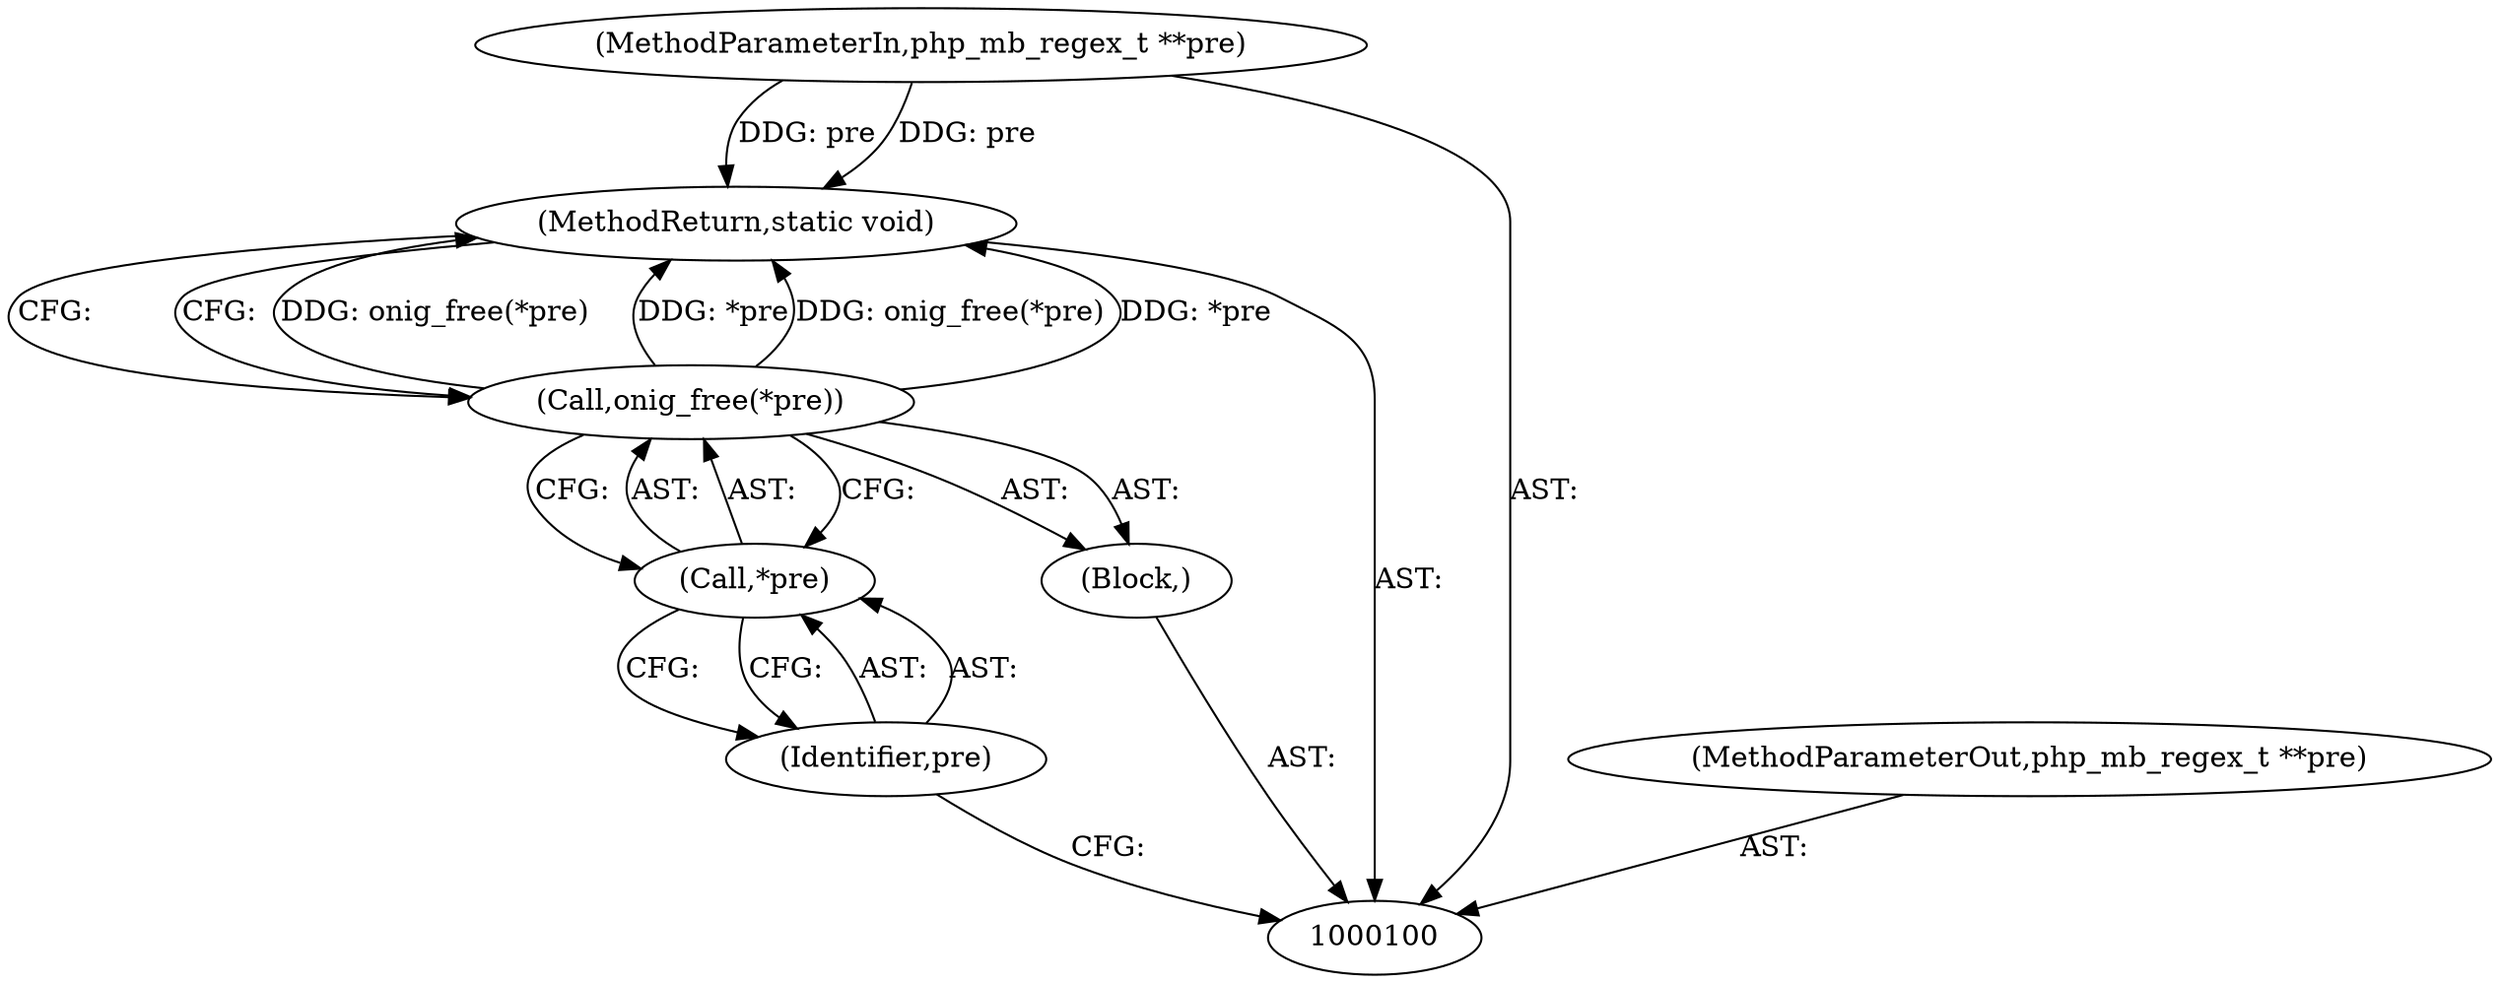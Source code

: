 digraph "0_php-src_5b597a2e5b28e2d5a52fc1be13f425f08f47cb62?w=1_6" {
"1000106" [label="(MethodReturn,static void)"];
"1000101" [label="(MethodParameterIn,php_mb_regex_t **pre)"];
"1000119" [label="(MethodParameterOut,php_mb_regex_t **pre)"];
"1000102" [label="(Block,)"];
"1000104" [label="(Call,*pre)"];
"1000105" [label="(Identifier,pre)"];
"1000103" [label="(Call,onig_free(*pre))"];
"1000106" -> "1000100"  [label="AST: "];
"1000106" -> "1000103"  [label="CFG: "];
"1000103" -> "1000106"  [label="DDG: onig_free(*pre)"];
"1000103" -> "1000106"  [label="DDG: *pre"];
"1000101" -> "1000106"  [label="DDG: pre"];
"1000101" -> "1000100"  [label="AST: "];
"1000101" -> "1000106"  [label="DDG: pre"];
"1000119" -> "1000100"  [label="AST: "];
"1000102" -> "1000100"  [label="AST: "];
"1000103" -> "1000102"  [label="AST: "];
"1000104" -> "1000103"  [label="AST: "];
"1000104" -> "1000105"  [label="CFG: "];
"1000105" -> "1000104"  [label="AST: "];
"1000103" -> "1000104"  [label="CFG: "];
"1000105" -> "1000104"  [label="AST: "];
"1000105" -> "1000100"  [label="CFG: "];
"1000104" -> "1000105"  [label="CFG: "];
"1000103" -> "1000102"  [label="AST: "];
"1000103" -> "1000104"  [label="CFG: "];
"1000104" -> "1000103"  [label="AST: "];
"1000106" -> "1000103"  [label="CFG: "];
"1000103" -> "1000106"  [label="DDG: onig_free(*pre)"];
"1000103" -> "1000106"  [label="DDG: *pre"];
}
